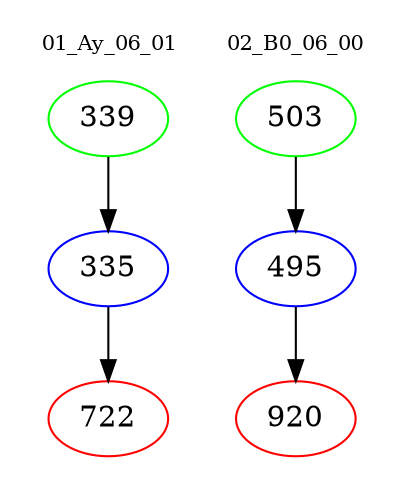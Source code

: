 digraph{
subgraph cluster_0 {
color = white
label = "01_Ay_06_01";
fontsize=10;
T0_339 [label="339", color="green"]
T0_339 -> T0_335 [color="black"]
T0_335 [label="335", color="blue"]
T0_335 -> T0_722 [color="black"]
T0_722 [label="722", color="red"]
}
subgraph cluster_1 {
color = white
label = "02_B0_06_00";
fontsize=10;
T1_503 [label="503", color="green"]
T1_503 -> T1_495 [color="black"]
T1_495 [label="495", color="blue"]
T1_495 -> T1_920 [color="black"]
T1_920 [label="920", color="red"]
}
}
